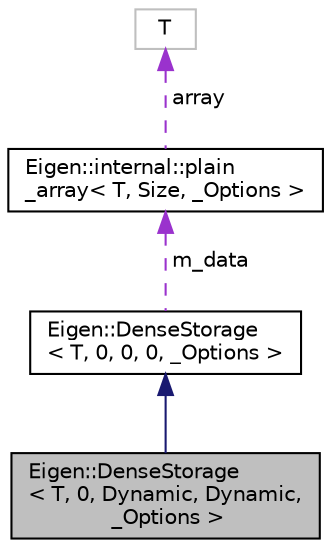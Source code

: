 digraph "Eigen::DenseStorage&lt; T, 0, Dynamic, Dynamic, _Options &gt;"
{
  edge [fontname="Helvetica",fontsize="10",labelfontname="Helvetica",labelfontsize="10"];
  node [fontname="Helvetica",fontsize="10",shape=record];
  Node1 [label="Eigen::DenseStorage\l\< T, 0, Dynamic, Dynamic,\l _Options \>",height=0.2,width=0.4,color="black", fillcolor="grey75", style="filled" fontcolor="black"];
  Node2 -> Node1 [dir="back",color="midnightblue",fontsize="10",style="solid",fontname="Helvetica"];
  Node2 [label="Eigen::DenseStorage\l\< T, 0, 0, 0, _Options \>",height=0.2,width=0.4,color="black", fillcolor="white", style="filled",URL="$classEigen_1_1DenseStorage.html"];
  Node3 -> Node2 [dir="back",color="darkorchid3",fontsize="10",style="dashed",label=" m_data" ,fontname="Helvetica"];
  Node3 [label="Eigen::internal::plain\l_array\< T, Size, _Options \>",height=0.2,width=0.4,color="black", fillcolor="white", style="filled",URL="$structEigen_1_1internal_1_1plain__array.html"];
  Node4 -> Node3 [dir="back",color="darkorchid3",fontsize="10",style="dashed",label=" array" ,fontname="Helvetica"];
  Node4 [label="T",height=0.2,width=0.4,color="grey75", fillcolor="white", style="filled"];
}
